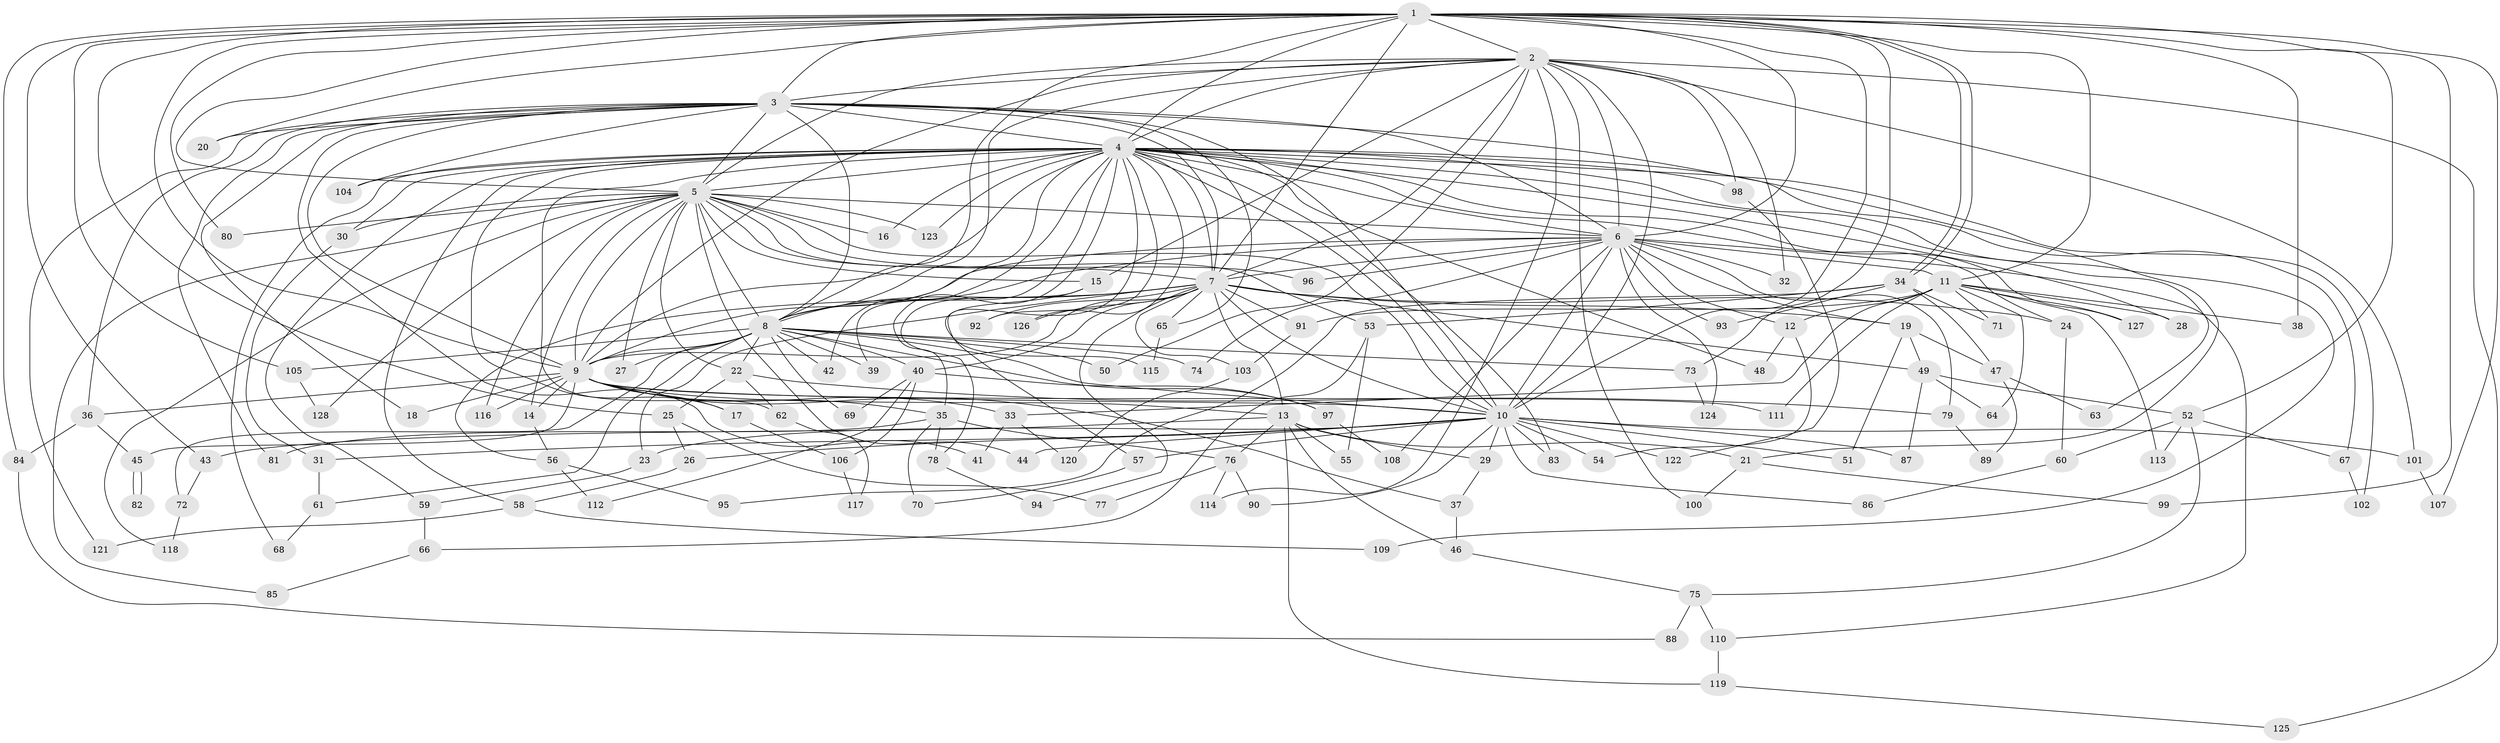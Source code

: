 // coarse degree distribution, {17: 0.05128205128205128, 13: 0.02564102564102564, 11: 0.07692307692307693, 15: 0.02564102564102564, 12: 0.02564102564102564, 22: 0.02564102564102564, 10: 0.02564102564102564, 8: 0.05128205128205128, 3: 0.1282051282051282, 5: 0.1282051282051282, 4: 0.1282051282051282, 9: 0.02564102564102564, 6: 0.10256410256410256, 7: 0.02564102564102564, 2: 0.1282051282051282, 1: 0.02564102564102564}
// Generated by graph-tools (version 1.1) at 2025/49/03/04/25 22:49:43]
// undirected, 128 vertices, 281 edges
graph export_dot {
  node [color=gray90,style=filled];
  1;
  2;
  3;
  4;
  5;
  6;
  7;
  8;
  9;
  10;
  11;
  12;
  13;
  14;
  15;
  16;
  17;
  18;
  19;
  20;
  21;
  22;
  23;
  24;
  25;
  26;
  27;
  28;
  29;
  30;
  31;
  32;
  33;
  34;
  35;
  36;
  37;
  38;
  39;
  40;
  41;
  42;
  43;
  44;
  45;
  46;
  47;
  48;
  49;
  50;
  51;
  52;
  53;
  54;
  55;
  56;
  57;
  58;
  59;
  60;
  61;
  62;
  63;
  64;
  65;
  66;
  67;
  68;
  69;
  70;
  71;
  72;
  73;
  74;
  75;
  76;
  77;
  78;
  79;
  80;
  81;
  82;
  83;
  84;
  85;
  86;
  87;
  88;
  89;
  90;
  91;
  92;
  93;
  94;
  95;
  96;
  97;
  98;
  99;
  100;
  101;
  102;
  103;
  104;
  105;
  106;
  107;
  108;
  109;
  110;
  111;
  112;
  113;
  114;
  115;
  116;
  117;
  118;
  119;
  120;
  121;
  122;
  123;
  124;
  125;
  126;
  127;
  128;
  1 -- 2;
  1 -- 3;
  1 -- 4;
  1 -- 5;
  1 -- 6;
  1 -- 7;
  1 -- 8;
  1 -- 9;
  1 -- 10;
  1 -- 11;
  1 -- 20;
  1 -- 25;
  1 -- 34;
  1 -- 34;
  1 -- 38;
  1 -- 43;
  1 -- 52;
  1 -- 73;
  1 -- 80;
  1 -- 84;
  1 -- 99;
  1 -- 105;
  1 -- 107;
  2 -- 3;
  2 -- 4;
  2 -- 5;
  2 -- 6;
  2 -- 7;
  2 -- 8;
  2 -- 9;
  2 -- 10;
  2 -- 15;
  2 -- 32;
  2 -- 50;
  2 -- 98;
  2 -- 100;
  2 -- 101;
  2 -- 114;
  2 -- 125;
  3 -- 4;
  3 -- 5;
  3 -- 6;
  3 -- 7;
  3 -- 8;
  3 -- 9;
  3 -- 10;
  3 -- 18;
  3 -- 20;
  3 -- 21;
  3 -- 36;
  3 -- 41;
  3 -- 65;
  3 -- 81;
  3 -- 104;
  3 -- 121;
  4 -- 5;
  4 -- 6;
  4 -- 7;
  4 -- 8;
  4 -- 9;
  4 -- 10;
  4 -- 16;
  4 -- 17;
  4 -- 24;
  4 -- 28;
  4 -- 30;
  4 -- 35;
  4 -- 39;
  4 -- 42;
  4 -- 48;
  4 -- 57;
  4 -- 58;
  4 -- 59;
  4 -- 62;
  4 -- 63;
  4 -- 67;
  4 -- 68;
  4 -- 83;
  4 -- 92;
  4 -- 98;
  4 -- 102;
  4 -- 104;
  4 -- 109;
  4 -- 123;
  4 -- 126;
  4 -- 127;
  5 -- 6;
  5 -- 7;
  5 -- 8;
  5 -- 9;
  5 -- 10;
  5 -- 14;
  5 -- 15;
  5 -- 16;
  5 -- 22;
  5 -- 27;
  5 -- 30;
  5 -- 44;
  5 -- 53;
  5 -- 80;
  5 -- 85;
  5 -- 96;
  5 -- 116;
  5 -- 118;
  5 -- 123;
  5 -- 128;
  6 -- 7;
  6 -- 8;
  6 -- 9;
  6 -- 10;
  6 -- 11;
  6 -- 12;
  6 -- 19;
  6 -- 32;
  6 -- 74;
  6 -- 79;
  6 -- 93;
  6 -- 96;
  6 -- 108;
  6 -- 110;
  6 -- 124;
  7 -- 8;
  7 -- 9;
  7 -- 10;
  7 -- 13;
  7 -- 19;
  7 -- 23;
  7 -- 24;
  7 -- 40;
  7 -- 49;
  7 -- 56;
  7 -- 65;
  7 -- 91;
  7 -- 92;
  7 -- 94;
  7 -- 103;
  7 -- 126;
  8 -- 9;
  8 -- 10;
  8 -- 22;
  8 -- 27;
  8 -- 39;
  8 -- 40;
  8 -- 42;
  8 -- 50;
  8 -- 61;
  8 -- 69;
  8 -- 72;
  8 -- 73;
  8 -- 74;
  8 -- 97;
  8 -- 105;
  9 -- 10;
  9 -- 13;
  9 -- 14;
  9 -- 17;
  9 -- 18;
  9 -- 33;
  9 -- 35;
  9 -- 36;
  9 -- 37;
  9 -- 45;
  9 -- 111;
  9 -- 116;
  10 -- 23;
  10 -- 26;
  10 -- 29;
  10 -- 31;
  10 -- 44;
  10 -- 51;
  10 -- 54;
  10 -- 57;
  10 -- 83;
  10 -- 86;
  10 -- 87;
  10 -- 90;
  10 -- 101;
  10 -- 122;
  11 -- 12;
  11 -- 28;
  11 -- 33;
  11 -- 38;
  11 -- 64;
  11 -- 71;
  11 -- 91;
  11 -- 111;
  11 -- 113;
  11 -- 127;
  12 -- 48;
  12 -- 54;
  13 -- 21;
  13 -- 29;
  13 -- 43;
  13 -- 46;
  13 -- 55;
  13 -- 76;
  13 -- 119;
  14 -- 56;
  15 -- 78;
  15 -- 115;
  17 -- 106;
  19 -- 47;
  19 -- 49;
  19 -- 51;
  21 -- 99;
  21 -- 100;
  22 -- 25;
  22 -- 62;
  22 -- 79;
  23 -- 59;
  24 -- 60;
  25 -- 26;
  25 -- 77;
  26 -- 58;
  29 -- 37;
  30 -- 31;
  31 -- 61;
  33 -- 41;
  33 -- 120;
  34 -- 47;
  34 -- 53;
  34 -- 71;
  34 -- 93;
  34 -- 95;
  35 -- 70;
  35 -- 76;
  35 -- 78;
  35 -- 81;
  36 -- 45;
  36 -- 84;
  37 -- 46;
  40 -- 69;
  40 -- 97;
  40 -- 106;
  40 -- 112;
  43 -- 72;
  45 -- 82;
  45 -- 82;
  46 -- 75;
  47 -- 63;
  47 -- 89;
  49 -- 52;
  49 -- 64;
  49 -- 87;
  52 -- 60;
  52 -- 67;
  52 -- 75;
  52 -- 113;
  53 -- 55;
  53 -- 66;
  56 -- 95;
  56 -- 112;
  57 -- 70;
  58 -- 109;
  58 -- 121;
  59 -- 66;
  60 -- 86;
  61 -- 68;
  62 -- 117;
  65 -- 115;
  66 -- 85;
  67 -- 102;
  72 -- 118;
  73 -- 124;
  75 -- 88;
  75 -- 110;
  76 -- 77;
  76 -- 90;
  76 -- 114;
  78 -- 94;
  79 -- 89;
  84 -- 88;
  91 -- 103;
  97 -- 108;
  98 -- 122;
  101 -- 107;
  103 -- 120;
  105 -- 128;
  106 -- 117;
  110 -- 119;
  119 -- 125;
}

